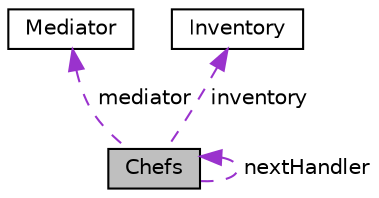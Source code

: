 digraph "Chefs"
{
 // LATEX_PDF_SIZE
  edge [fontname="Helvetica",fontsize="10",labelfontname="Helvetica",labelfontsize="10"];
  node [fontname="Helvetica",fontsize="10",shape=record];
  Node1 [label="Chefs",height=0.2,width=0.4,color="black", fillcolor="grey75", style="filled", fontcolor="black",tooltip="The Chefs class represents the base class for different chef types in the restaurant."];
  Node2 -> Node1 [dir="back",color="darkorchid3",fontsize="10",style="dashed",label=" mediator" ,fontname="Helvetica"];
  Node2 [label="Mediator",height=0.2,width=0.4,color="black", fillcolor="white", style="filled",URL="$classMediator.html",tooltip="Abstract base class for a mediator that handles communication between chefs."];
  Node3 -> Node1 [dir="back",color="darkorchid3",fontsize="10",style="dashed",label=" inventory" ,fontname="Helvetica"];
  Node3 [label="Inventory",height=0.2,width=0.4,color="black", fillcolor="white", style="filled",URL="$classInventory.html",tooltip=" "];
  Node1 -> Node1 [dir="back",color="darkorchid3",fontsize="10",style="dashed",label=" nextHandler" ,fontname="Helvetica"];
}
